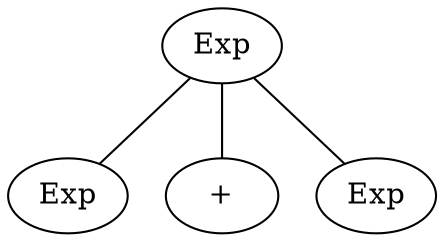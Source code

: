 graph {
    ordering = out;
    Exp0 [label="Exp"];
    Exp1 [label="Exp"];
    Exp2 [label="Exp"];
    Exp0 -- Exp1;
    Exp0 -- "+";
    Exp0 -- Exp2;
}
